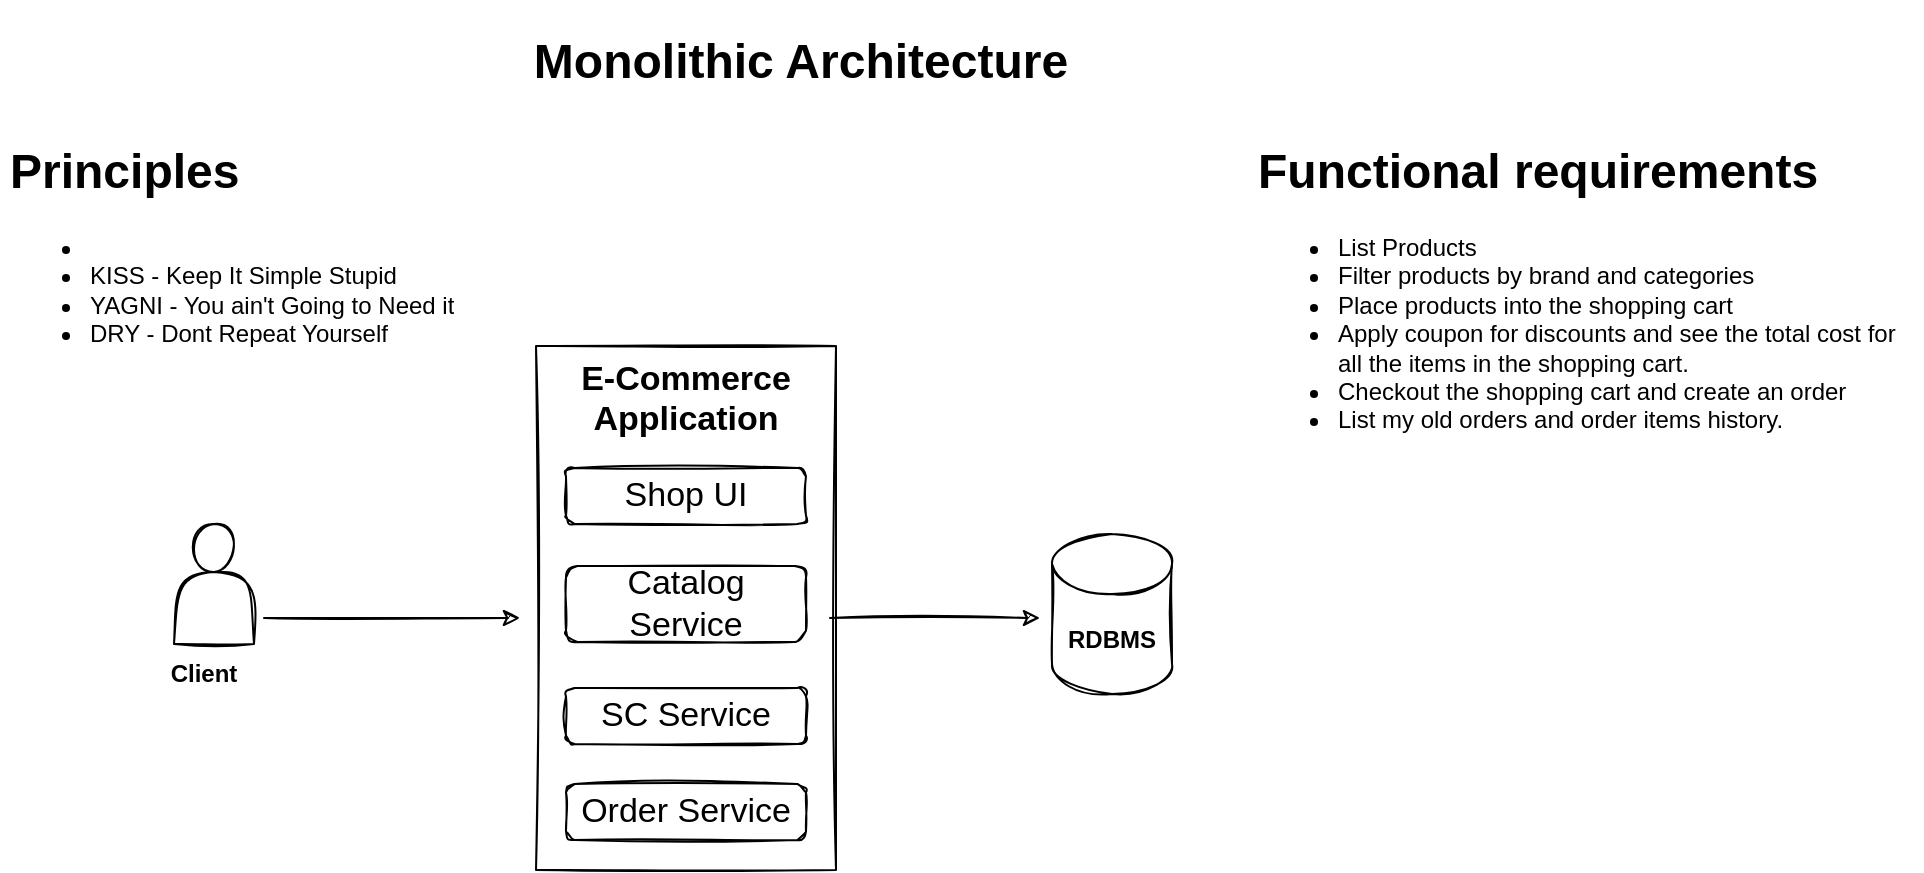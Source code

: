 <mxfile version="16.3.0" type="github">
  <diagram id="dXgJCDw-G9MJAKwI7SdL" name="Page-1">
    <mxGraphModel dx="1438" dy="947" grid="0" gridSize="10" guides="1" tooltips="1" connect="1" arrows="1" fold="1" page="0" pageScale="1" pageWidth="850" pageHeight="1100" math="0" shadow="0">
      <root>
        <mxCell id="0" />
        <mxCell id="1" parent="0" />
        <mxCell id="0WkmEpZrH0iJRa9MUKhW-1" value="&lt;h1&gt;Functional requirements&lt;/h1&gt;&lt;p&gt;&lt;ul&gt;&lt;li&gt;List Products&lt;/li&gt;&lt;li&gt;Filter products by brand and categories&lt;/li&gt;&lt;li&gt;Place products into the shopping cart&lt;/li&gt;&lt;li&gt;Apply coupon for discounts and see the total cost for all the items in the shopping cart.&lt;/li&gt;&lt;li&gt;Checkout the shopping cart and create an order&lt;/li&gt;&lt;li&gt;List my old orders and order items history.&lt;/li&gt;&lt;/ul&gt;&lt;/p&gt;&lt;p&gt;&lt;br&gt;&lt;/p&gt;&lt;p&gt;&lt;br&gt;&lt;/p&gt;" style="text;html=1;strokeColor=none;fillColor=none;spacing=5;spacingTop=-20;whiteSpace=wrap;overflow=hidden;rounded=0;sketch=1;" vertex="1" parent="1">
          <mxGeometry x="379" y="61" width="337" height="164" as="geometry" />
        </mxCell>
        <mxCell id="0WkmEpZrH0iJRa9MUKhW-2" value="&lt;h1&gt;Principles&lt;/h1&gt;&lt;div&gt;&lt;ul&gt;&lt;li&gt;&lt;br&gt;&lt;/li&gt;&lt;li&gt;KISS - Keep It Simple Stupid&lt;/li&gt;&lt;li&gt;YAGNI - You ain&#39;t Going to Need it&lt;/li&gt;&lt;li&gt;DRY - Dont Repeat Yourself&lt;/li&gt;&lt;/ul&gt;&lt;/div&gt;" style="text;html=1;strokeColor=none;fillColor=none;spacing=5;spacingTop=-20;whiteSpace=wrap;overflow=hidden;rounded=0;sketch=1;" vertex="1" parent="1">
          <mxGeometry x="-245" y="61" width="242" height="120" as="geometry" />
        </mxCell>
        <mxCell id="0WkmEpZrH0iJRa9MUKhW-3" value="&lt;h1&gt;Monolithic Architecture&lt;/h1&gt;" style="text;html=1;strokeColor=none;fillColor=none;align=center;verticalAlign=middle;whiteSpace=wrap;rounded=0;sketch=1;" vertex="1" parent="1">
          <mxGeometry x="-11" y="8" width="333" height="35" as="geometry" />
        </mxCell>
        <mxCell id="0WkmEpZrH0iJRa9MUKhW-4" value="" style="shape=actor;whiteSpace=wrap;html=1;sketch=1;" vertex="1" parent="1">
          <mxGeometry x="-158" y="257" width="40" height="60" as="geometry" />
        </mxCell>
        <mxCell id="0WkmEpZrH0iJRa9MUKhW-5" value="&lt;b&gt;Client&lt;/b&gt;" style="text;html=1;strokeColor=none;fillColor=none;align=center;verticalAlign=middle;whiteSpace=wrap;rounded=0;sketch=1;" vertex="1" parent="1">
          <mxGeometry x="-173" y="317" width="60" height="30" as="geometry" />
        </mxCell>
        <mxCell id="0WkmEpZrH0iJRa9MUKhW-6" value="&lt;b style=&quot;font-size: 17px;&quot;&gt;E-Commerce Application&lt;/b&gt;" style="rounded=0;whiteSpace=wrap;html=1;sketch=1;verticalAlign=top;fontSize=17;" vertex="1" parent="1">
          <mxGeometry x="23" y="168" width="150" height="262" as="geometry" />
        </mxCell>
        <mxCell id="0WkmEpZrH0iJRa9MUKhW-10" value="&lt;b&gt;RDBMS&lt;/b&gt;" style="shape=cylinder3;whiteSpace=wrap;html=1;boundedLbl=1;backgroundOutline=1;size=15;sketch=1;" vertex="1" parent="1">
          <mxGeometry x="281" y="262" width="60" height="80" as="geometry" />
        </mxCell>
        <mxCell id="0WkmEpZrH0iJRa9MUKhW-13" value="" style="endArrow=classic;html=1;rounded=0;sketch=1;" edge="1" parent="1">
          <mxGeometry width="50" height="50" relative="1" as="geometry">
            <mxPoint x="-113" y="304" as="sourcePoint" />
            <mxPoint x="15" y="304" as="targetPoint" />
          </mxGeometry>
        </mxCell>
        <mxCell id="0WkmEpZrH0iJRa9MUKhW-14" value="" style="endArrow=classic;html=1;rounded=0;sketch=1;" edge="1" parent="1">
          <mxGeometry width="50" height="50" relative="1" as="geometry">
            <mxPoint x="170" y="304" as="sourcePoint" />
            <mxPoint x="275" y="304" as="targetPoint" />
          </mxGeometry>
        </mxCell>
        <mxCell id="0WkmEpZrH0iJRa9MUKhW-15" value="Shop UI" style="rounded=1;whiteSpace=wrap;html=1;sketch=1;fontSize=17;" vertex="1" parent="1">
          <mxGeometry x="38" y="229" width="120" height="28" as="geometry" />
        </mxCell>
        <mxCell id="0WkmEpZrH0iJRa9MUKhW-17" value="Catalog Service" style="rounded=1;whiteSpace=wrap;html=1;sketch=1;fontSize=17;" vertex="1" parent="1">
          <mxGeometry x="38" y="278" width="120" height="38" as="geometry" />
        </mxCell>
        <mxCell id="0WkmEpZrH0iJRa9MUKhW-18" value="SC Service" style="rounded=1;whiteSpace=wrap;html=1;sketch=1;fontSize=17;" vertex="1" parent="1">
          <mxGeometry x="38" y="339" width="120" height="28" as="geometry" />
        </mxCell>
        <mxCell id="0WkmEpZrH0iJRa9MUKhW-19" value="Order Service" style="rounded=1;whiteSpace=wrap;html=1;sketch=1;fontSize=17;" vertex="1" parent="1">
          <mxGeometry x="38" y="387" width="120" height="28" as="geometry" />
        </mxCell>
      </root>
    </mxGraphModel>
  </diagram>
</mxfile>
